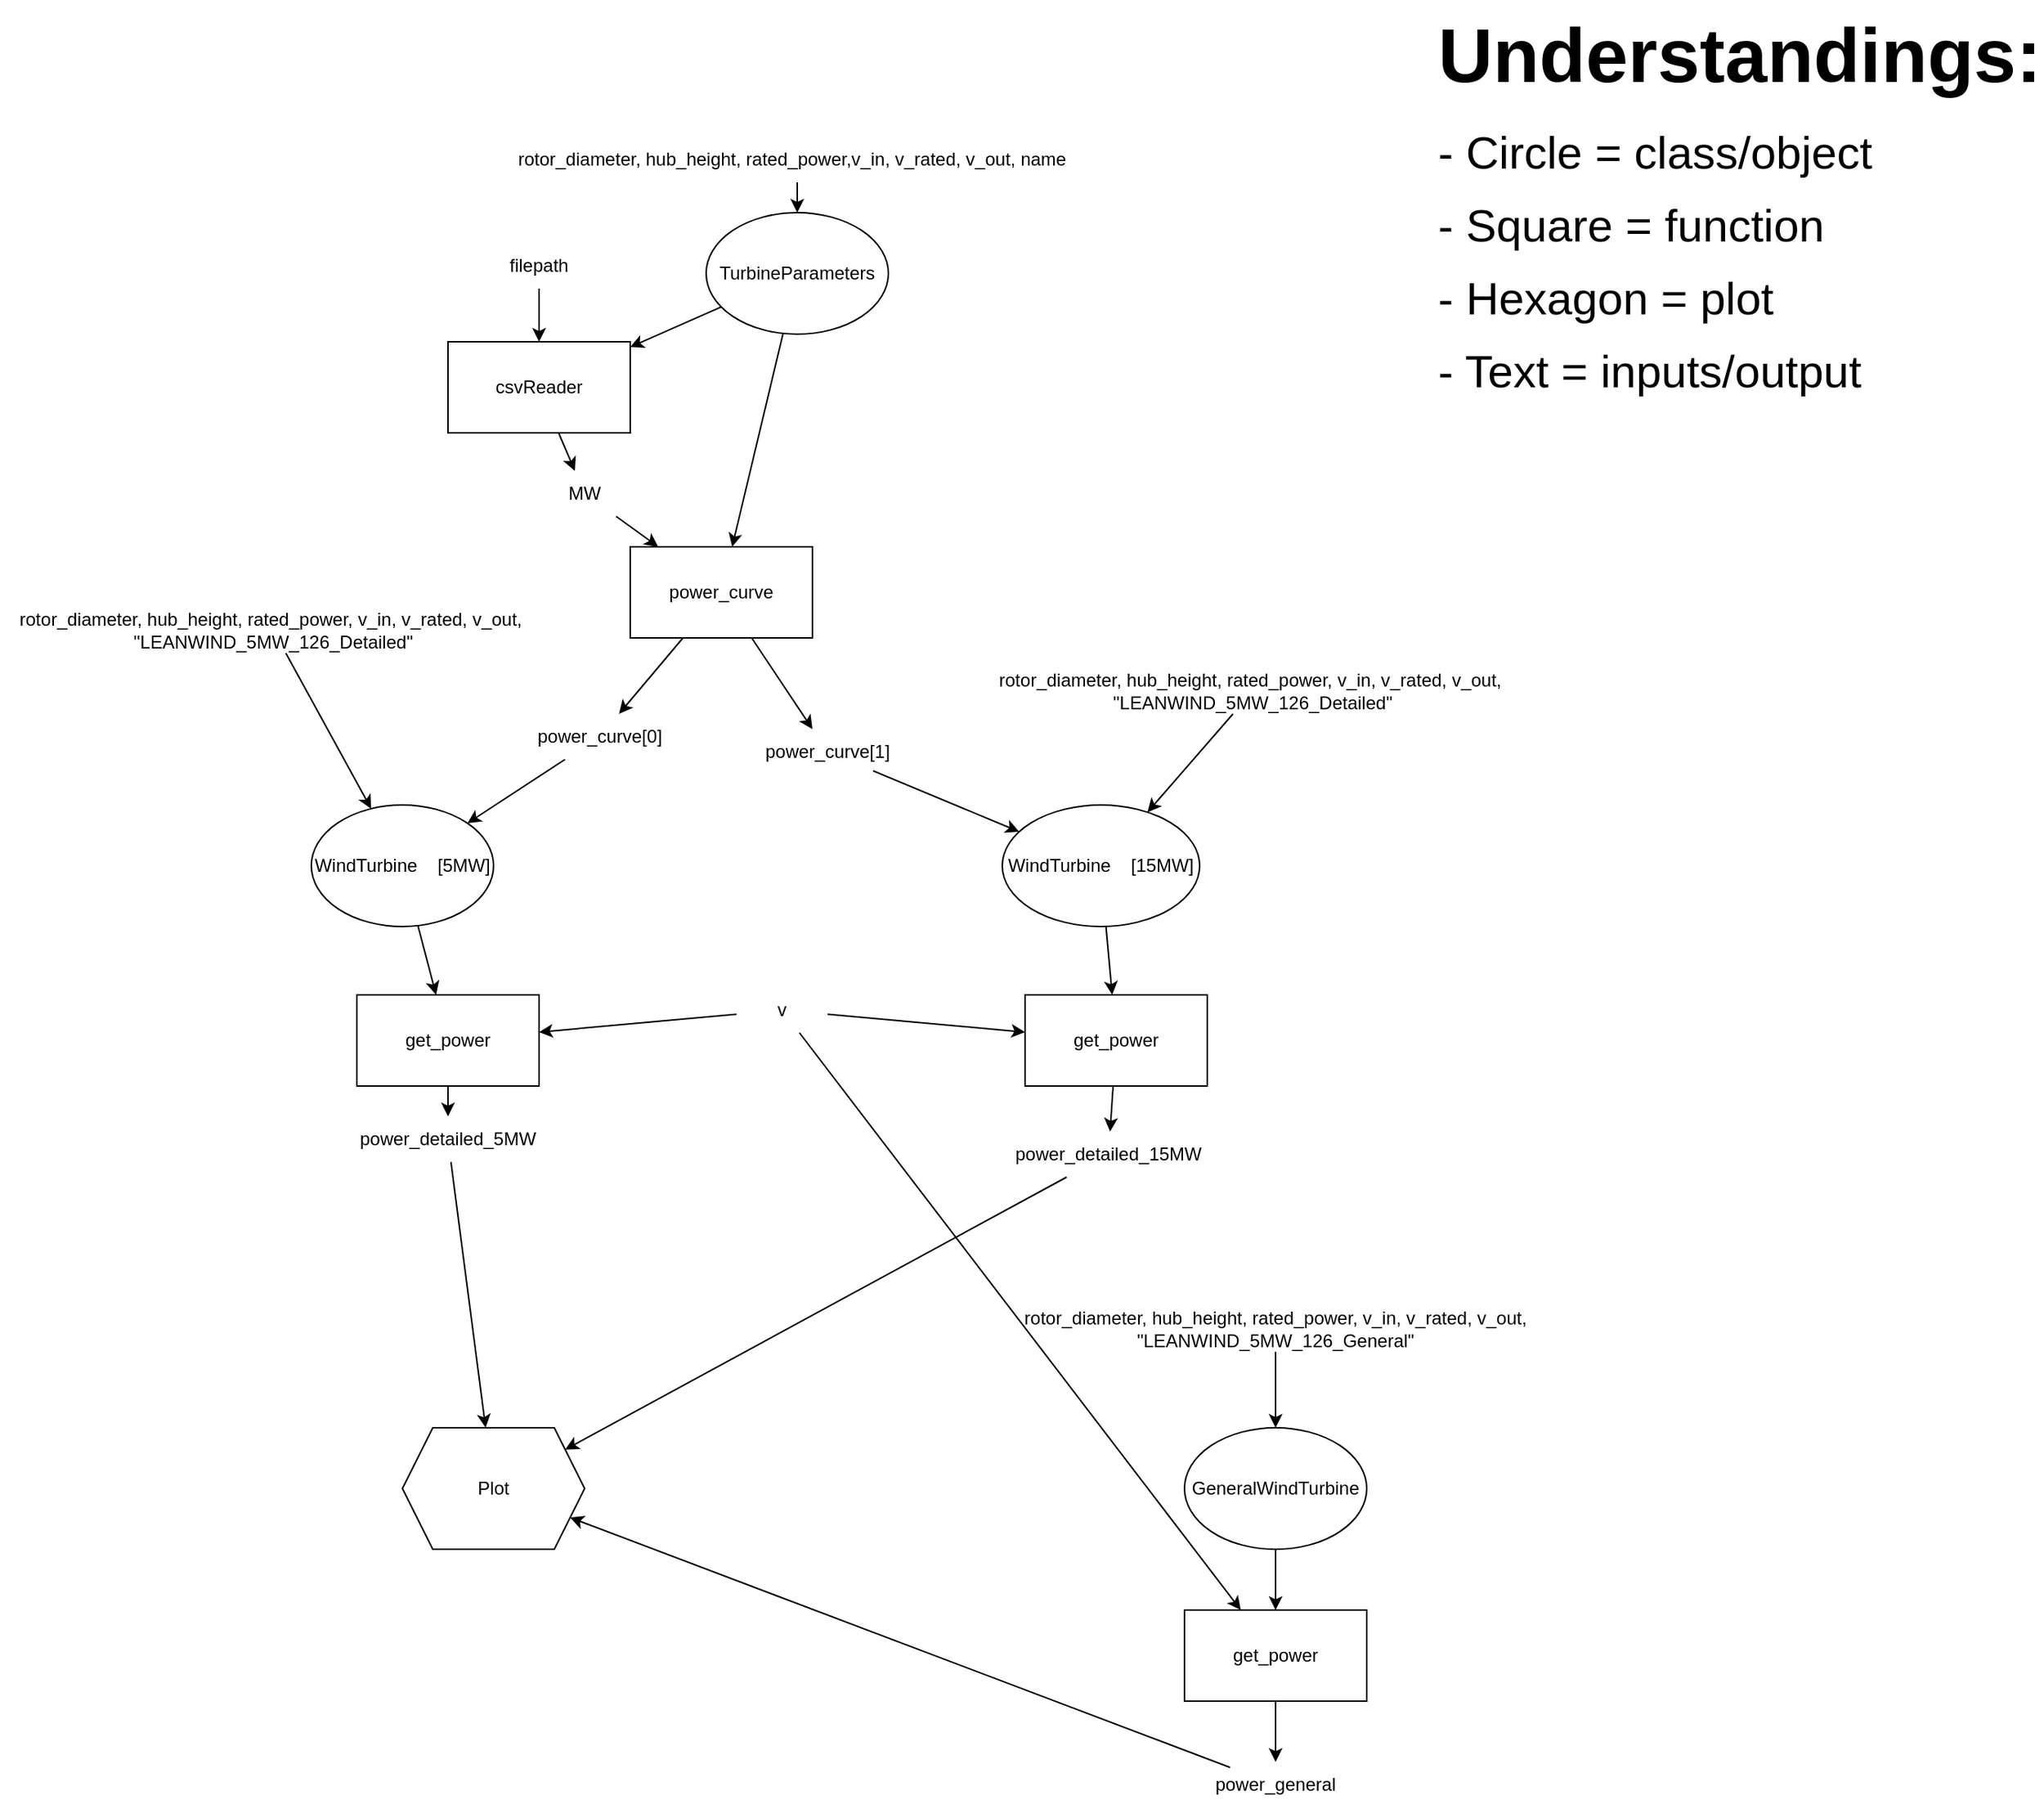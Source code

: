 <mxfile>
    <diagram id="EjtFkpalZ4-SHQBsUHKz" name="Page-1">
        <mxGraphModel dx="2755" dy="1215" grid="1" gridSize="10" guides="1" tooltips="1" connect="1" arrows="1" fold="1" page="1" pageScale="1" pageWidth="850" pageHeight="1100" math="0" shadow="0">
            <root>
                <mxCell id="0"/>
                <mxCell id="1" parent="0"/>
                <mxCell id="24" value="" style="edgeStyle=none;html=1;" edge="1" parent="1" source="2" target="23">
                    <mxGeometry relative="1" as="geometry"/>
                </mxCell>
                <mxCell id="2" value="csvReader" style="rounded=0;whiteSpace=wrap;html=1;" vertex="1" parent="1">
                    <mxGeometry x="-520" y="335" width="120" height="60" as="geometry"/>
                </mxCell>
                <mxCell id="4" value="" style="edgeStyle=none;html=1;" edge="1" parent="1" source="3" target="2">
                    <mxGeometry relative="1" as="geometry"/>
                </mxCell>
                <mxCell id="3" value="filepath" style="text;html=1;align=center;verticalAlign=middle;whiteSpace=wrap;rounded=0;" vertex="1" parent="1">
                    <mxGeometry x="-490" y="270" width="60" height="30" as="geometry"/>
                </mxCell>
                <mxCell id="11" value="" style="edgeStyle=none;html=1;" edge="1" parent="1" source="7" target="9">
                    <mxGeometry relative="1" as="geometry"/>
                </mxCell>
                <mxCell id="7" value="rotor_diameter, hub_height, rated_power,v_in, v_rated, v_out, name&amp;nbsp;&amp;nbsp;" style="text;html=1;align=center;verticalAlign=middle;whiteSpace=wrap;rounded=0;" vertex="1" parent="1">
                    <mxGeometry x="-485" y="200" width="390" height="30" as="geometry"/>
                </mxCell>
                <mxCell id="20" value="" style="edgeStyle=none;html=1;" edge="1" parent="1" source="9" target="2">
                    <mxGeometry relative="1" as="geometry"/>
                </mxCell>
                <mxCell id="22" value="" style="edgeStyle=none;html=1;" edge="1" parent="1" source="9" target="21">
                    <mxGeometry relative="1" as="geometry"/>
                </mxCell>
                <mxCell id="9" value="TurbineParameters" style="ellipse;whiteSpace=wrap;html=1;" vertex="1" parent="1">
                    <mxGeometry x="-350" y="250" width="120" height="80" as="geometry"/>
                </mxCell>
                <mxCell id="71" value="" style="edgeStyle=none;html=1;" edge="1" parent="1" source="21" target="68">
                    <mxGeometry relative="1" as="geometry"/>
                </mxCell>
                <mxCell id="72" value="" style="edgeStyle=none;html=1;" edge="1" parent="1" source="21" target="66">
                    <mxGeometry relative="1" as="geometry"/>
                </mxCell>
                <mxCell id="21" value="&lt;span style=&quot;color: rgb(0, 0, 0);&quot;&gt;power_curve&lt;/span&gt;" style="rounded=0;whiteSpace=wrap;html=1;" vertex="1" parent="1">
                    <mxGeometry x="-400" y="470" width="120" height="60" as="geometry"/>
                </mxCell>
                <mxCell id="25" value="" style="edgeStyle=none;html=1;" edge="1" parent="1" source="23" target="21">
                    <mxGeometry relative="1" as="geometry"/>
                </mxCell>
                <mxCell id="23" value="MW" style="text;html=1;align=center;verticalAlign=middle;whiteSpace=wrap;rounded=0;" vertex="1" parent="1">
                    <mxGeometry x="-460" y="420" width="60" height="30" as="geometry"/>
                </mxCell>
                <mxCell id="63" value="" style="edgeStyle=none;html=1;" edge="1" parent="1" source="68" target="31">
                    <mxGeometry relative="1" as="geometry"/>
                </mxCell>
                <mxCell id="64" value="" style="edgeStyle=none;html=1;" edge="1" parent="1" source="66" target="34">
                    <mxGeometry relative="1" as="geometry"/>
                </mxCell>
                <mxCell id="30" value="" style="edgeStyle=none;html=1;" edge="1" parent="1" source="28" target="29">
                    <mxGeometry relative="1" as="geometry"/>
                </mxCell>
                <mxCell id="28" value="rotor_diameter, hub_height, rated_power, v_in, v_rated, v_out, &quot;LEANWIND_5MW_126_General&quot;" style="text;html=1;align=center;verticalAlign=middle;whiteSpace=wrap;rounded=0;" vertex="1" parent="1">
                    <mxGeometry x="-155" y="970" width="360" height="30" as="geometry"/>
                </mxCell>
                <mxCell id="44" value="" style="edgeStyle=none;html=1;" edge="1" parent="1" source="29" target="37">
                    <mxGeometry relative="1" as="geometry"/>
                </mxCell>
                <mxCell id="29" value="GeneralWindTurbine" style="ellipse;whiteSpace=wrap;html=1;" vertex="1" parent="1">
                    <mxGeometry x="-35" y="1050" width="120" height="80" as="geometry"/>
                </mxCell>
                <mxCell id="48" value="" style="edgeStyle=none;html=1;" edge="1" parent="1" source="31" target="47">
                    <mxGeometry relative="1" as="geometry"/>
                </mxCell>
                <mxCell id="31" value="WindTurbine&amp;nbsp; &amp;nbsp; [5MW]" style="ellipse;whiteSpace=wrap;html=1;" vertex="1" parent="1">
                    <mxGeometry x="-610" y="640" width="120" height="80" as="geometry"/>
                </mxCell>
                <mxCell id="33" value="" style="edgeStyle=none;html=1;" edge="1" parent="1" source="32" target="31">
                    <mxGeometry relative="1" as="geometry"/>
                </mxCell>
                <mxCell id="32" value="rotor_diameter, hub_height, rated_power, v_in, v_rated, v_out,&amp;nbsp; &quot;LEANWIND_5MW_126_Detailed&quot;" style="text;html=1;align=center;verticalAlign=middle;whiteSpace=wrap;rounded=0;" vertex="1" parent="1">
                    <mxGeometry x="-815" y="510" width="360" height="30" as="geometry"/>
                </mxCell>
                <mxCell id="51" value="" style="edgeStyle=none;html=1;" edge="1" parent="1" source="34" target="50">
                    <mxGeometry relative="1" as="geometry"/>
                </mxCell>
                <mxCell id="34" value="WindTurbine&amp;nbsp; &amp;nbsp; [15MW]" style="ellipse;whiteSpace=wrap;html=1;" vertex="1" parent="1">
                    <mxGeometry x="-155" y="640" width="130" height="80" as="geometry"/>
                </mxCell>
                <mxCell id="35" value="" style="edgeStyle=none;html=1;" edge="1" parent="1" source="36" target="34">
                    <mxGeometry relative="1" as="geometry"/>
                </mxCell>
                <mxCell id="36" value="rotor_diameter, hub_height, rated_power, v_in, v_rated, v_out,&amp;nbsp; &quot;LEANWIND_5MW_126_Detailed&quot;" style="text;html=1;align=center;verticalAlign=middle;whiteSpace=wrap;rounded=0;" vertex="1" parent="1">
                    <mxGeometry x="-170" y="550" width="360" height="30" as="geometry"/>
                </mxCell>
                <mxCell id="42" value="" style="edgeStyle=none;html=1;" edge="1" parent="1" source="37" target="41">
                    <mxGeometry relative="1" as="geometry"/>
                </mxCell>
                <mxCell id="37" value="get_power" style="rounded=0;whiteSpace=wrap;html=1;" vertex="1" parent="1">
                    <mxGeometry x="-35" y="1170" width="120" height="60" as="geometry"/>
                </mxCell>
                <mxCell id="58" value="" style="edgeStyle=none;html=1;" edge="1" parent="1" source="41" target="57">
                    <mxGeometry relative="1" as="geometry"/>
                </mxCell>
                <mxCell id="41" value="power_general" style="text;html=1;align=center;verticalAlign=middle;whiteSpace=wrap;rounded=0;" vertex="1" parent="1">
                    <mxGeometry x="-5" y="1270" width="60" height="30" as="geometry"/>
                </mxCell>
                <mxCell id="46" value="" style="edgeStyle=none;html=1;" edge="1" parent="1" source="45" target="37">
                    <mxGeometry relative="1" as="geometry"/>
                </mxCell>
                <mxCell id="49" value="" style="edgeStyle=none;html=1;" edge="1" parent="1" source="45" target="47">
                    <mxGeometry relative="1" as="geometry"/>
                </mxCell>
                <mxCell id="52" value="" style="edgeStyle=none;html=1;" edge="1" parent="1" source="45" target="50">
                    <mxGeometry relative="1" as="geometry"/>
                </mxCell>
                <mxCell id="45" value="v" style="text;html=1;align=center;verticalAlign=middle;whiteSpace=wrap;rounded=0;" vertex="1" parent="1">
                    <mxGeometry x="-330" y="760" width="60" height="30" as="geometry"/>
                </mxCell>
                <mxCell id="56" value="" style="edgeStyle=none;html=1;" edge="1" parent="1" source="47" target="53">
                    <mxGeometry relative="1" as="geometry"/>
                </mxCell>
                <mxCell id="47" value="&lt;span style=&quot;color: rgb(0, 0, 0);&quot;&gt;get_power&lt;/span&gt;" style="rounded=0;whiteSpace=wrap;html=1;" vertex="1" parent="1">
                    <mxGeometry x="-580" y="765" width="120" height="60" as="geometry"/>
                </mxCell>
                <mxCell id="55" value="" style="edgeStyle=none;html=1;" edge="1" parent="1" source="50" target="54">
                    <mxGeometry relative="1" as="geometry"/>
                </mxCell>
                <mxCell id="50" value="&lt;span style=&quot;color: rgb(0, 0, 0);&quot;&gt;get_power&lt;/span&gt;" style="rounded=0;whiteSpace=wrap;html=1;" vertex="1" parent="1">
                    <mxGeometry x="-140" y="765" width="120" height="60" as="geometry"/>
                </mxCell>
                <mxCell id="59" value="" style="edgeStyle=none;html=1;" edge="1" parent="1" source="53" target="57">
                    <mxGeometry relative="1" as="geometry"/>
                </mxCell>
                <mxCell id="53" value="power_detailed_5MW" style="text;html=1;align=center;verticalAlign=middle;whiteSpace=wrap;rounded=0;" vertex="1" parent="1">
                    <mxGeometry x="-550" y="845" width="60" height="30" as="geometry"/>
                </mxCell>
                <mxCell id="60" value="" style="edgeStyle=none;html=1;" edge="1" parent="1" source="54" target="57">
                    <mxGeometry relative="1" as="geometry"/>
                </mxCell>
                <mxCell id="54" value="power_detailed_15MW" style="text;html=1;align=center;verticalAlign=middle;whiteSpace=wrap;rounded=0;" vertex="1" parent="1">
                    <mxGeometry x="-115" y="855" width="60" height="30" as="geometry"/>
                </mxCell>
                <mxCell id="57" value="Plot" style="shape=hexagon;perimeter=hexagonPerimeter2;whiteSpace=wrap;html=1;fixedSize=1;" vertex="1" parent="1">
                    <mxGeometry x="-550" y="1050" width="120" height="80" as="geometry"/>
                </mxCell>
                <mxCell id="66" value="&lt;span style=&quot;color: rgb(0, 0, 0);&quot;&gt;power_curve[1]&lt;/span&gt;" style="text;html=1;align=center;verticalAlign=middle;whiteSpace=wrap;rounded=0;" vertex="1" parent="1">
                    <mxGeometry x="-300" y="590" width="60" height="30" as="geometry"/>
                </mxCell>
                <mxCell id="68" value="&lt;span style=&quot;color: rgb(0, 0, 0);&quot;&gt;power_curve[0]&lt;/span&gt;" style="text;html=1;align=center;verticalAlign=middle;whiteSpace=wrap;rounded=0;" vertex="1" parent="1">
                    <mxGeometry x="-450" y="580" width="60" height="30" as="geometry"/>
                </mxCell>
                <mxCell id="73" value="&lt;h1 style=&quot;margin-top: 0px;&quot;&gt;&lt;font style=&quot;font-size: 50px;&quot;&gt;Understandings:&lt;/font&gt;&lt;/h1&gt;&lt;p&gt;&lt;span style=&quot;font-size: 30px;&quot;&gt;- Circle = class/object&lt;/span&gt;&lt;/p&gt;&lt;p&gt;&lt;span style=&quot;font-size: 30px;&quot;&gt;- Square = function&lt;/span&gt;&lt;/p&gt;&lt;p&gt;&lt;span style=&quot;font-size: 30px;&quot;&gt;- Hexagon = plot&lt;/span&gt;&lt;/p&gt;&lt;p&gt;&lt;span style=&quot;font-size: 30px;&quot;&gt;- Text = inputs/output&lt;/span&gt;&lt;/p&gt;" style="text;html=1;whiteSpace=wrap;overflow=hidden;rounded=0;" vertex="1" parent="1">
                    <mxGeometry x="130" y="110" width="400" height="430" as="geometry"/>
                </mxCell>
            </root>
        </mxGraphModel>
    </diagram>
</mxfile>